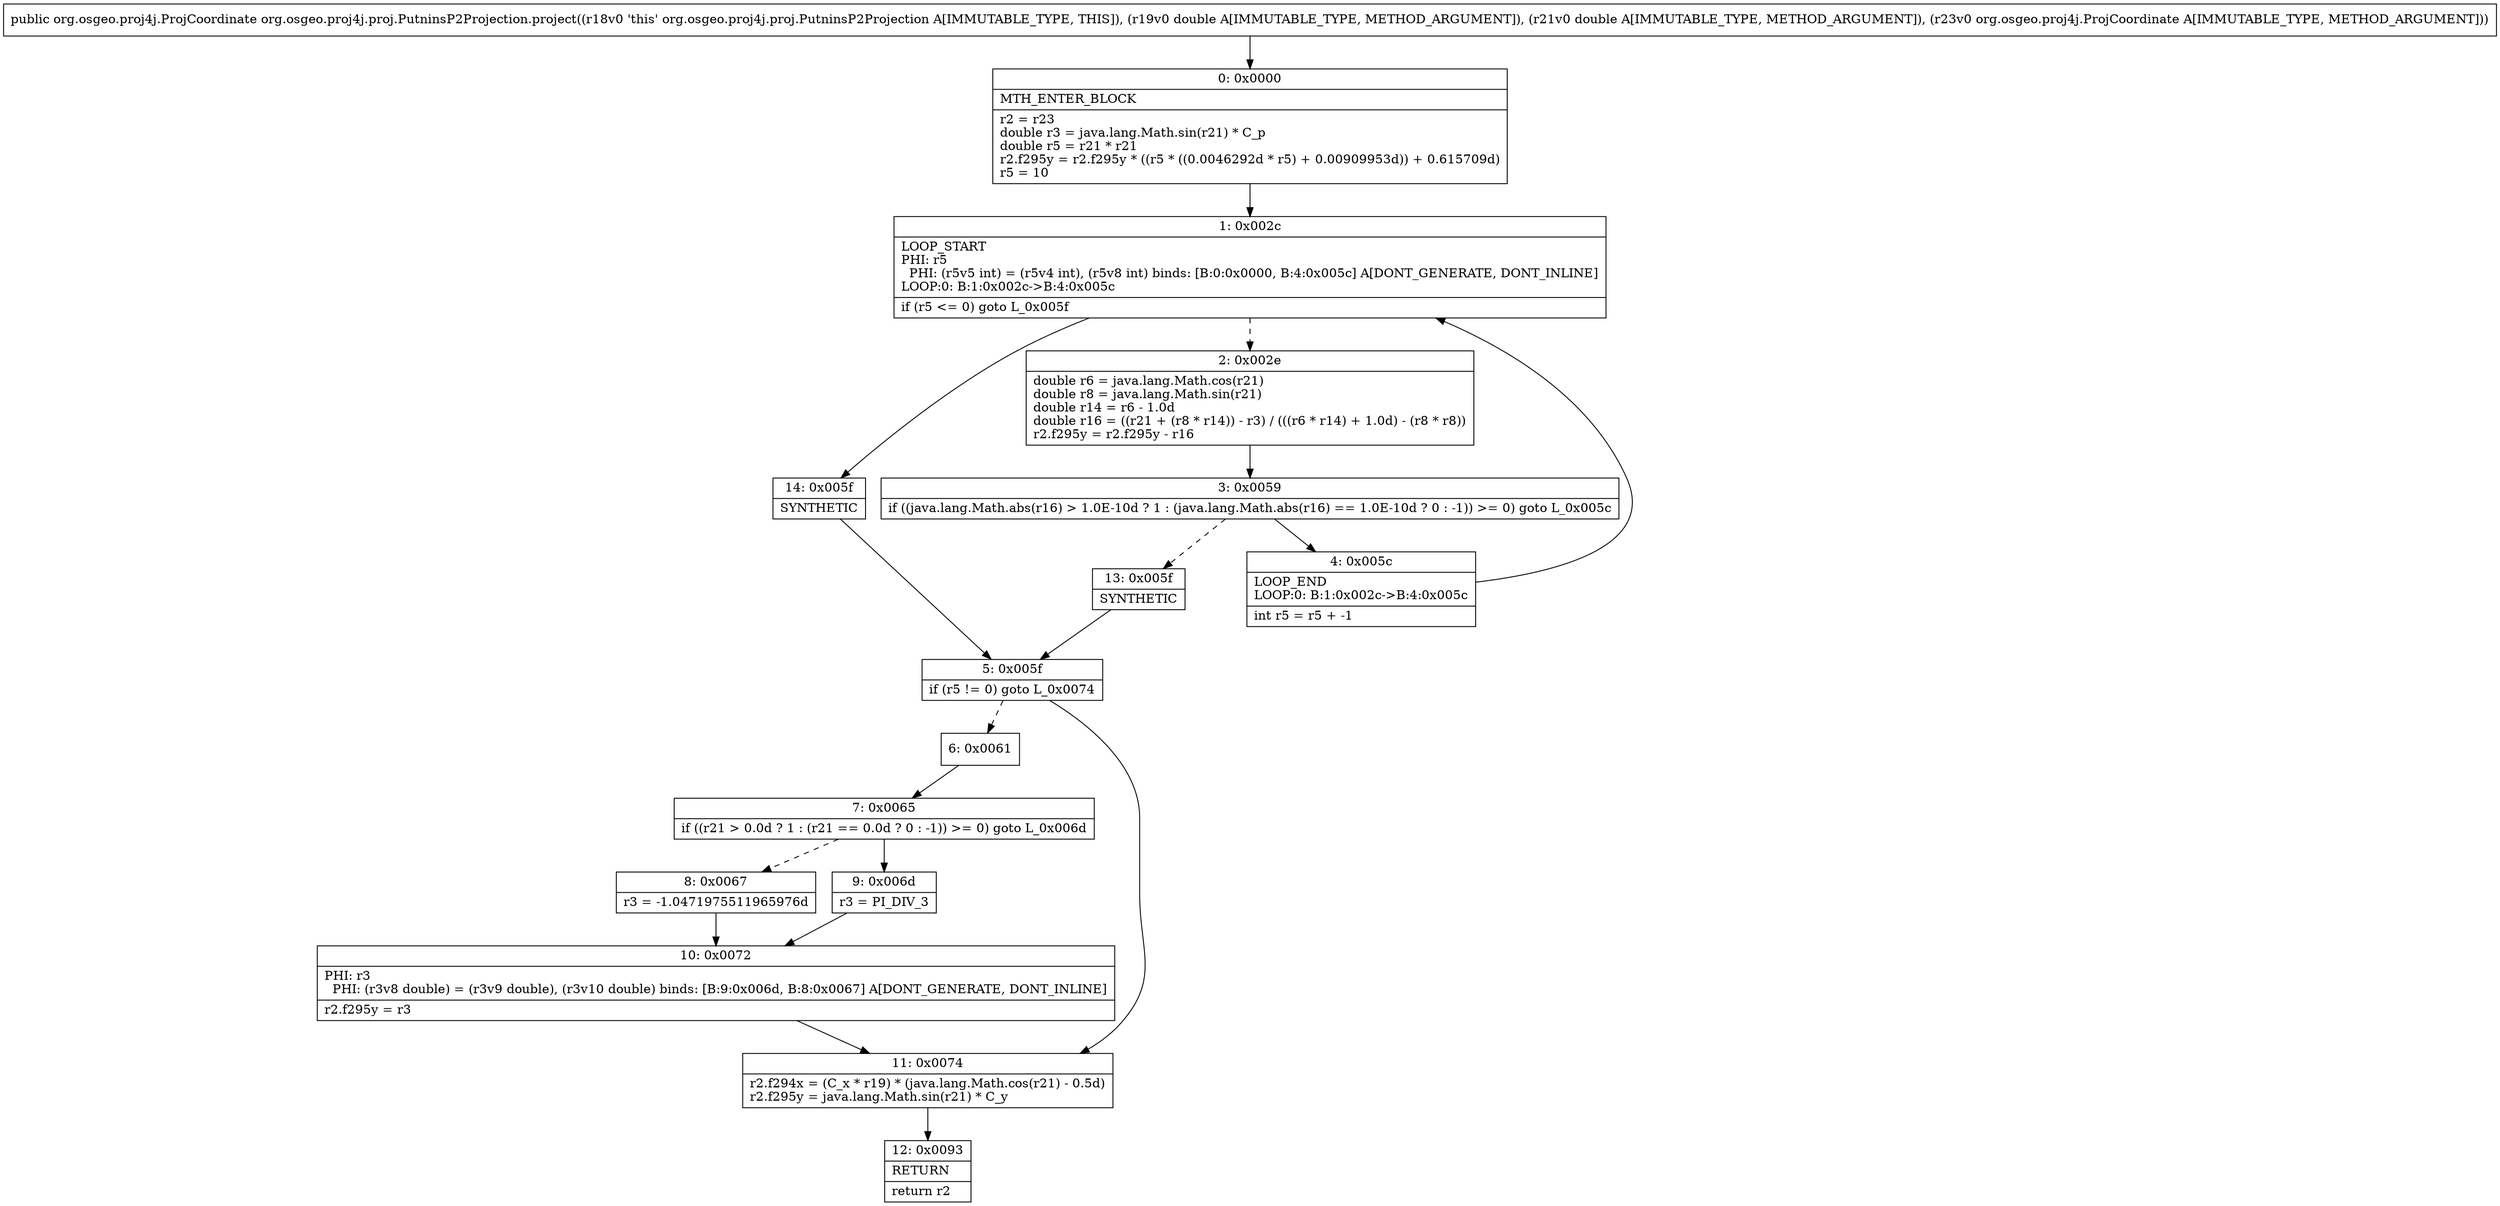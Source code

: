 digraph "CFG fororg.osgeo.proj4j.proj.PutninsP2Projection.project(DDLorg\/osgeo\/proj4j\/ProjCoordinate;)Lorg\/osgeo\/proj4j\/ProjCoordinate;" {
Node_0 [shape=record,label="{0\:\ 0x0000|MTH_ENTER_BLOCK\l|r2 = r23\ldouble r3 = java.lang.Math.sin(r21) * C_p\ldouble r5 = r21 * r21\lr2.f295y = r2.f295y * ((r5 * ((0.0046292d * r5) + 0.00909953d)) + 0.615709d)\lr5 = 10\l}"];
Node_1 [shape=record,label="{1\:\ 0x002c|LOOP_START\lPHI: r5 \l  PHI: (r5v5 int) = (r5v4 int), (r5v8 int) binds: [B:0:0x0000, B:4:0x005c] A[DONT_GENERATE, DONT_INLINE]\lLOOP:0: B:1:0x002c\-\>B:4:0x005c\l|if (r5 \<= 0) goto L_0x005f\l}"];
Node_2 [shape=record,label="{2\:\ 0x002e|double r6 = java.lang.Math.cos(r21)\ldouble r8 = java.lang.Math.sin(r21)\ldouble r14 = r6 \- 1.0d\ldouble r16 = ((r21 + (r8 * r14)) \- r3) \/ (((r6 * r14) + 1.0d) \- (r8 * r8))\lr2.f295y = r2.f295y \- r16\l}"];
Node_3 [shape=record,label="{3\:\ 0x0059|if ((java.lang.Math.abs(r16) \> 1.0E\-10d ? 1 : (java.lang.Math.abs(r16) == 1.0E\-10d ? 0 : \-1)) \>= 0) goto L_0x005c\l}"];
Node_4 [shape=record,label="{4\:\ 0x005c|LOOP_END\lLOOP:0: B:1:0x002c\-\>B:4:0x005c\l|int r5 = r5 + \-1\l}"];
Node_5 [shape=record,label="{5\:\ 0x005f|if (r5 != 0) goto L_0x0074\l}"];
Node_6 [shape=record,label="{6\:\ 0x0061}"];
Node_7 [shape=record,label="{7\:\ 0x0065|if ((r21 \> 0.0d ? 1 : (r21 == 0.0d ? 0 : \-1)) \>= 0) goto L_0x006d\l}"];
Node_8 [shape=record,label="{8\:\ 0x0067|r3 = \-1.0471975511965976d\l}"];
Node_9 [shape=record,label="{9\:\ 0x006d|r3 = PI_DIV_3\l}"];
Node_10 [shape=record,label="{10\:\ 0x0072|PHI: r3 \l  PHI: (r3v8 double) = (r3v9 double), (r3v10 double) binds: [B:9:0x006d, B:8:0x0067] A[DONT_GENERATE, DONT_INLINE]\l|r2.f295y = r3\l}"];
Node_11 [shape=record,label="{11\:\ 0x0074|r2.f294x = (C_x * r19) * (java.lang.Math.cos(r21) \- 0.5d)\lr2.f295y = java.lang.Math.sin(r21) * C_y\l}"];
Node_12 [shape=record,label="{12\:\ 0x0093|RETURN\l|return r2\l}"];
Node_13 [shape=record,label="{13\:\ 0x005f|SYNTHETIC\l}"];
Node_14 [shape=record,label="{14\:\ 0x005f|SYNTHETIC\l}"];
MethodNode[shape=record,label="{public org.osgeo.proj4j.ProjCoordinate org.osgeo.proj4j.proj.PutninsP2Projection.project((r18v0 'this' org.osgeo.proj4j.proj.PutninsP2Projection A[IMMUTABLE_TYPE, THIS]), (r19v0 double A[IMMUTABLE_TYPE, METHOD_ARGUMENT]), (r21v0 double A[IMMUTABLE_TYPE, METHOD_ARGUMENT]), (r23v0 org.osgeo.proj4j.ProjCoordinate A[IMMUTABLE_TYPE, METHOD_ARGUMENT])) }"];
MethodNode -> Node_0;
Node_0 -> Node_1;
Node_1 -> Node_2[style=dashed];
Node_1 -> Node_14;
Node_2 -> Node_3;
Node_3 -> Node_4;
Node_3 -> Node_13[style=dashed];
Node_4 -> Node_1;
Node_5 -> Node_6[style=dashed];
Node_5 -> Node_11;
Node_6 -> Node_7;
Node_7 -> Node_8[style=dashed];
Node_7 -> Node_9;
Node_8 -> Node_10;
Node_9 -> Node_10;
Node_10 -> Node_11;
Node_11 -> Node_12;
Node_13 -> Node_5;
Node_14 -> Node_5;
}

